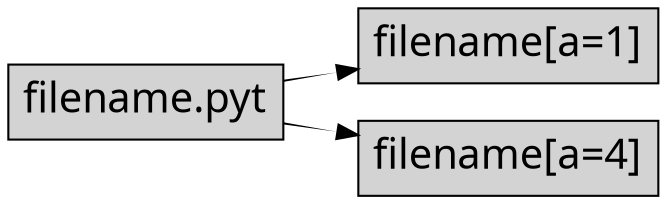 digraph G {

bgcolor=transparent;
overlap=compress;
rankdir=LR;

node[
  fontname=Monaco,
  penwidth=1,
  fontsize=20,
  margin=.1,
  shape=box,
  style="filled"
]

/*
root [
  label="filename.pyt",
  imagescale=both,
  fixedsize=true,
  width=3,
  height=3,
  fillcolor="transparent",
  image="FileIcon.png",
  style="",
  pad=0,
  penwidth=0
]
*/
root [label="filename.pyt"]
param1 [label="filename[a=1]"]
param4 [label="filename[a=4]"]

root -> param1 [style=tapered, shape=rectangle]
root -> param4 [style=tapered, shape=rectangle]
}
